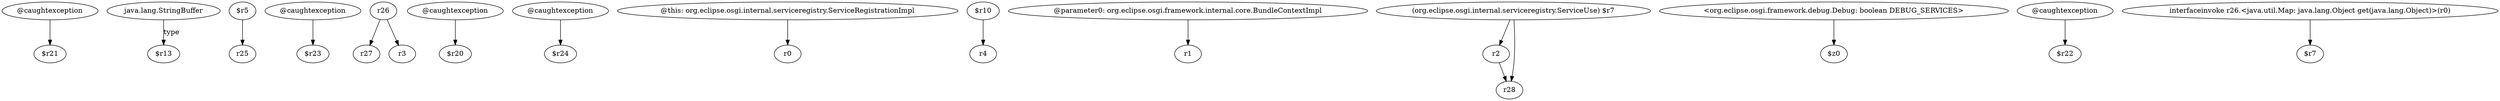 digraph g {
0[label="@caughtexception"]
1[label="$r21"]
0->1[label=""]
2[label="java.lang.StringBuffer"]
3[label="$r13"]
2->3[label="type"]
4[label="$r5"]
5[label="r25"]
4->5[label=""]
6[label="@caughtexception"]
7[label="$r23"]
6->7[label=""]
8[label="r26"]
9[label="r27"]
8->9[label=""]
10[label="@caughtexception"]
11[label="$r20"]
10->11[label=""]
12[label="r3"]
8->12[label=""]
13[label="@caughtexception"]
14[label="$r24"]
13->14[label=""]
15[label="@this: org.eclipse.osgi.internal.serviceregistry.ServiceRegistrationImpl"]
16[label="r0"]
15->16[label=""]
17[label="$r10"]
18[label="r4"]
17->18[label=""]
19[label="@parameter0: org.eclipse.osgi.framework.internal.core.BundleContextImpl"]
20[label="r1"]
19->20[label=""]
21[label="(org.eclipse.osgi.internal.serviceregistry.ServiceUse) $r7"]
22[label="r2"]
21->22[label=""]
23[label="<org.eclipse.osgi.framework.debug.Debug: boolean DEBUG_SERVICES>"]
24[label="$z0"]
23->24[label=""]
25[label="@caughtexception"]
26[label="$r22"]
25->26[label=""]
27[label="r28"]
22->27[label=""]
28[label="interfaceinvoke r26.<java.util.Map: java.lang.Object get(java.lang.Object)>(r0)"]
29[label="$r7"]
28->29[label=""]
21->27[label=""]
}